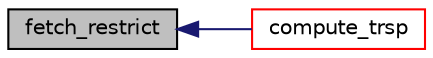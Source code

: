 digraph "fetch_restrict"
{
  edge [fontname="Helvetica",fontsize="10",labelfontname="Helvetica",labelfontsize="10"];
  node [fontname="Helvetica",fontsize="10",shape=record];
  rankdir="LR";
  Node1 [label="fetch_restrict",height=0.2,width=0.4,color="black", fillcolor="grey75", style="filled", fontcolor="black"];
  Node1 -> Node2 [dir="back",color="midnightblue",fontsize="10",style="solid",fontname="Helvetica"];
  Node2 [label="compute_trsp",height=0.2,width=0.4,color="red", fillcolor="white", style="filled",URL="$trsp_8c.html#af22a27dfd9329f65ede022007d5d2413"];
}
